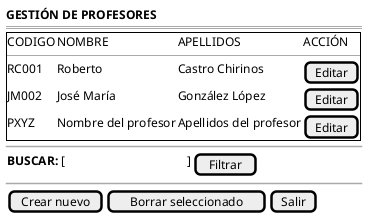 @startsalt abrirProfesores-wireframe
{ 
<b>GESTIÓN DE PROFESORES</b>  
===
{+  CODIGO | NOMBRE | APELLIDOS | ACCIÓN
  --|--|--|--
  RC001 | Roberto | Castro Chirinos | [Editar]
  JM002 | José María | González López | [Editar]  
  PXYZ | Nombre del profesor | Apellidos del profesor | [Editar]
  }
  ~~
  {<b>BUSCAR:</b> [                                       ] | [Filtrar]}
  ~~
  {[Crear nuevo] | [Borrar seleccionado] | [Salir]}
}

@endsalt